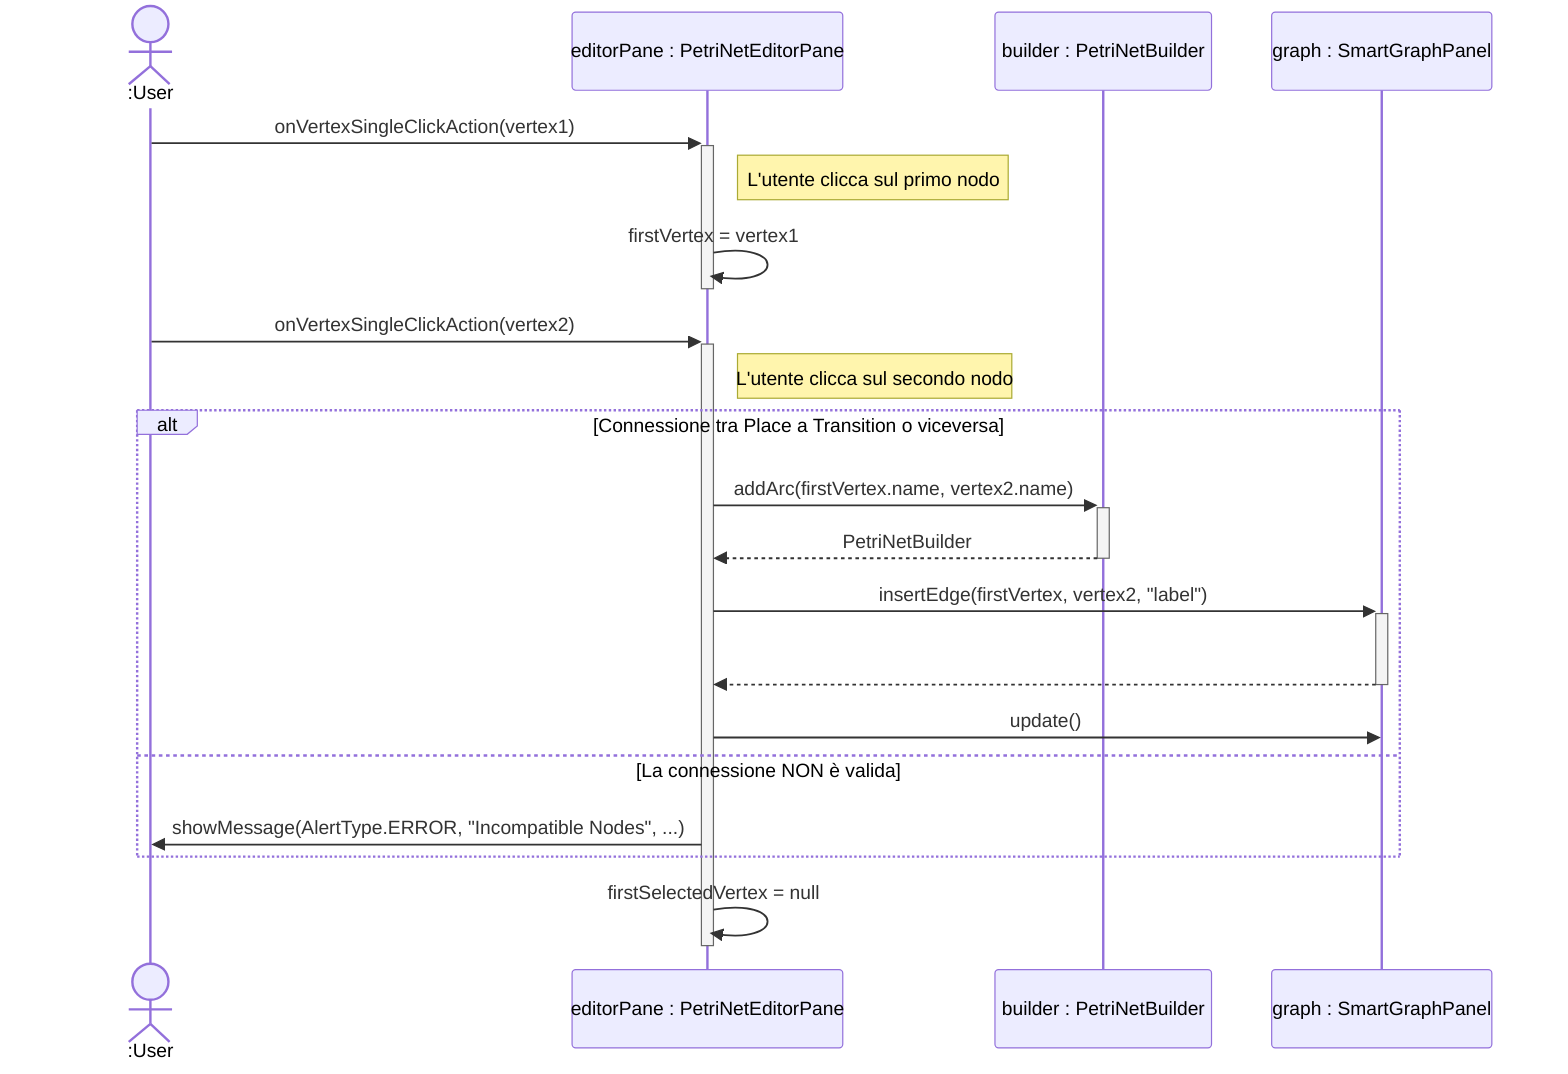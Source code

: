 sequenceDiagram
    actor User as :User
    participant EditorPane as editorPane : PetriNetEditorPane
    participant Builder as builder : PetriNetBuilder
    participant GraphView as graph : SmartGraphPanel

    User->>+EditorPane: onVertexSingleClickAction(vertex1)
    Note right of EditorPane: L'utente clicca sul primo nodo
    EditorPane->>EditorPane: firstVertex = vertex1
    deactivate EditorPane

    User->>+EditorPane: onVertexSingleClickAction(vertex2)
    Note right of EditorPane: L'utente clicca sul secondo nodo

alt Connessione tra Place a Transition o viceversa

EditorPane->>+Builder: addArc(firstVertex.name, vertex2.name)
Builder-->>-EditorPane: PetriNetBuilder

EditorPane->>+GraphView: insertEdge(firstVertex, vertex2, "label")
GraphView-->>-EditorPane:<br>

EditorPane->>GraphView: update()


else La connessione NON è valida
EditorPane->>User: showMessage(AlertType.ERROR, "Incompatible Nodes", ...)
end

EditorPane->>EditorPane: firstSelectedVertex = null

deactivate EditorPane